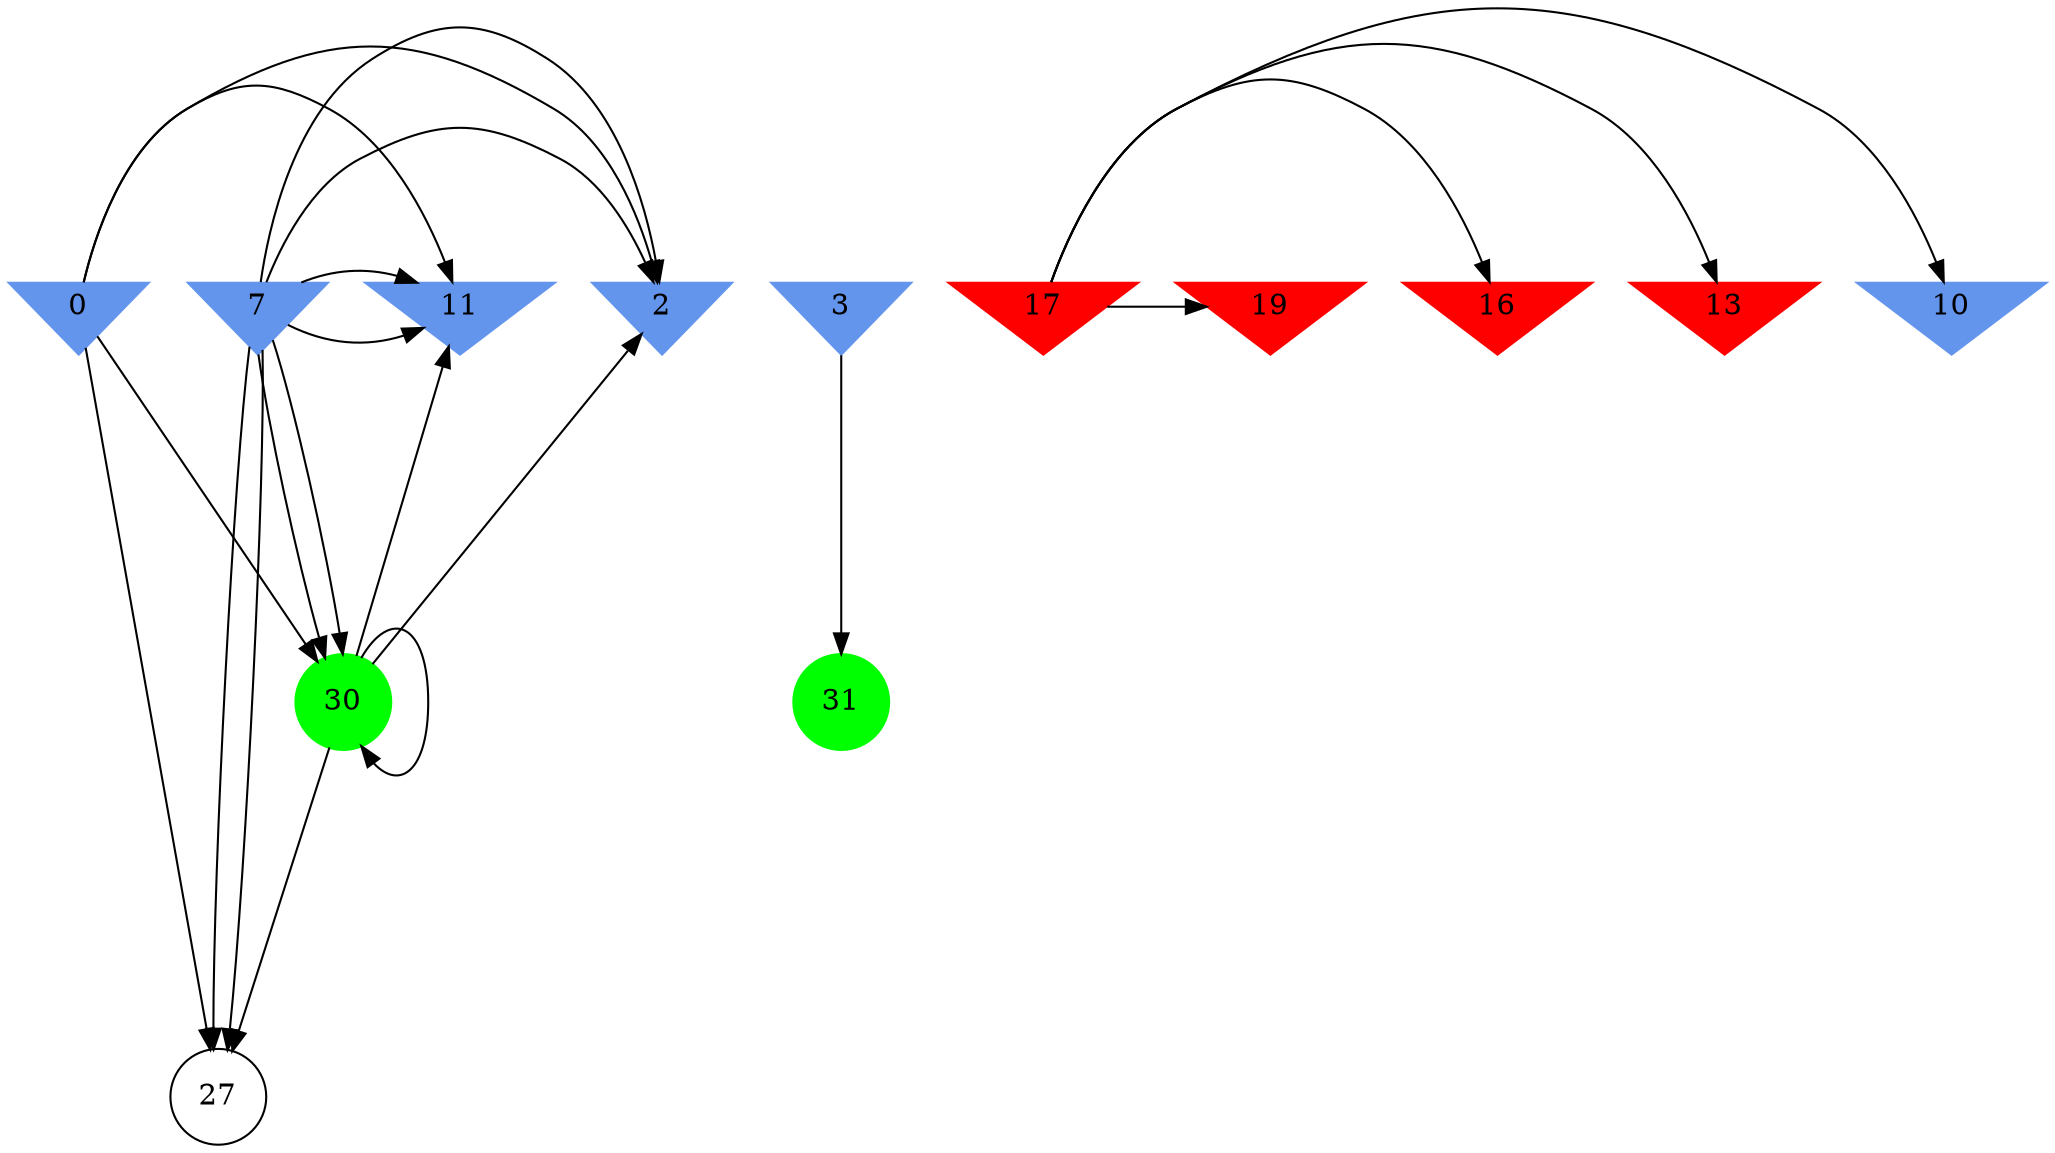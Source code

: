 digraph brain {
	ranksep=2.0;
	0 [shape=invtriangle,style=filled,color=cornflowerblue];
	2 [shape=invtriangle,style=filled,color=cornflowerblue];
	3 [shape=invtriangle,style=filled,color=cornflowerblue];
	7 [shape=invtriangle,style=filled,color=cornflowerblue];
	10 [shape=invtriangle,style=filled,color=cornflowerblue];
	11 [shape=invtriangle,style=filled,color=cornflowerblue];
	13 [shape=invtriangle,style=filled,color=red];
	16 [shape=invtriangle,style=filled,color=red];
	17 [shape=invtriangle,style=filled,color=red];
	19 [shape=invtriangle,style=filled,color=red];
	27 [shape=circle,color=black];
	30 [shape=circle,style=filled,color=green];
	31 [shape=circle,style=filled,color=green];
	3	->	31;
	17	->	19;
	17	->	10;
	17	->	13;
	17	->	16;
	30	->	30;
	30	->	2;
	30	->	27;
	30	->	11;
	7	->	30;
	7	->	2;
	7	->	27;
	7	->	11;
	7	->	30;
	7	->	2;
	7	->	27;
	7	->	11;
	0	->	30;
	0	->	2;
	0	->	27;
	0	->	11;
	{ rank=same; 0; 2; 3; 7; 10; 11; 13; 16; 17; 19; }
	{ rank=same; 27; }
	{ rank=same; 30; 31; }
}
